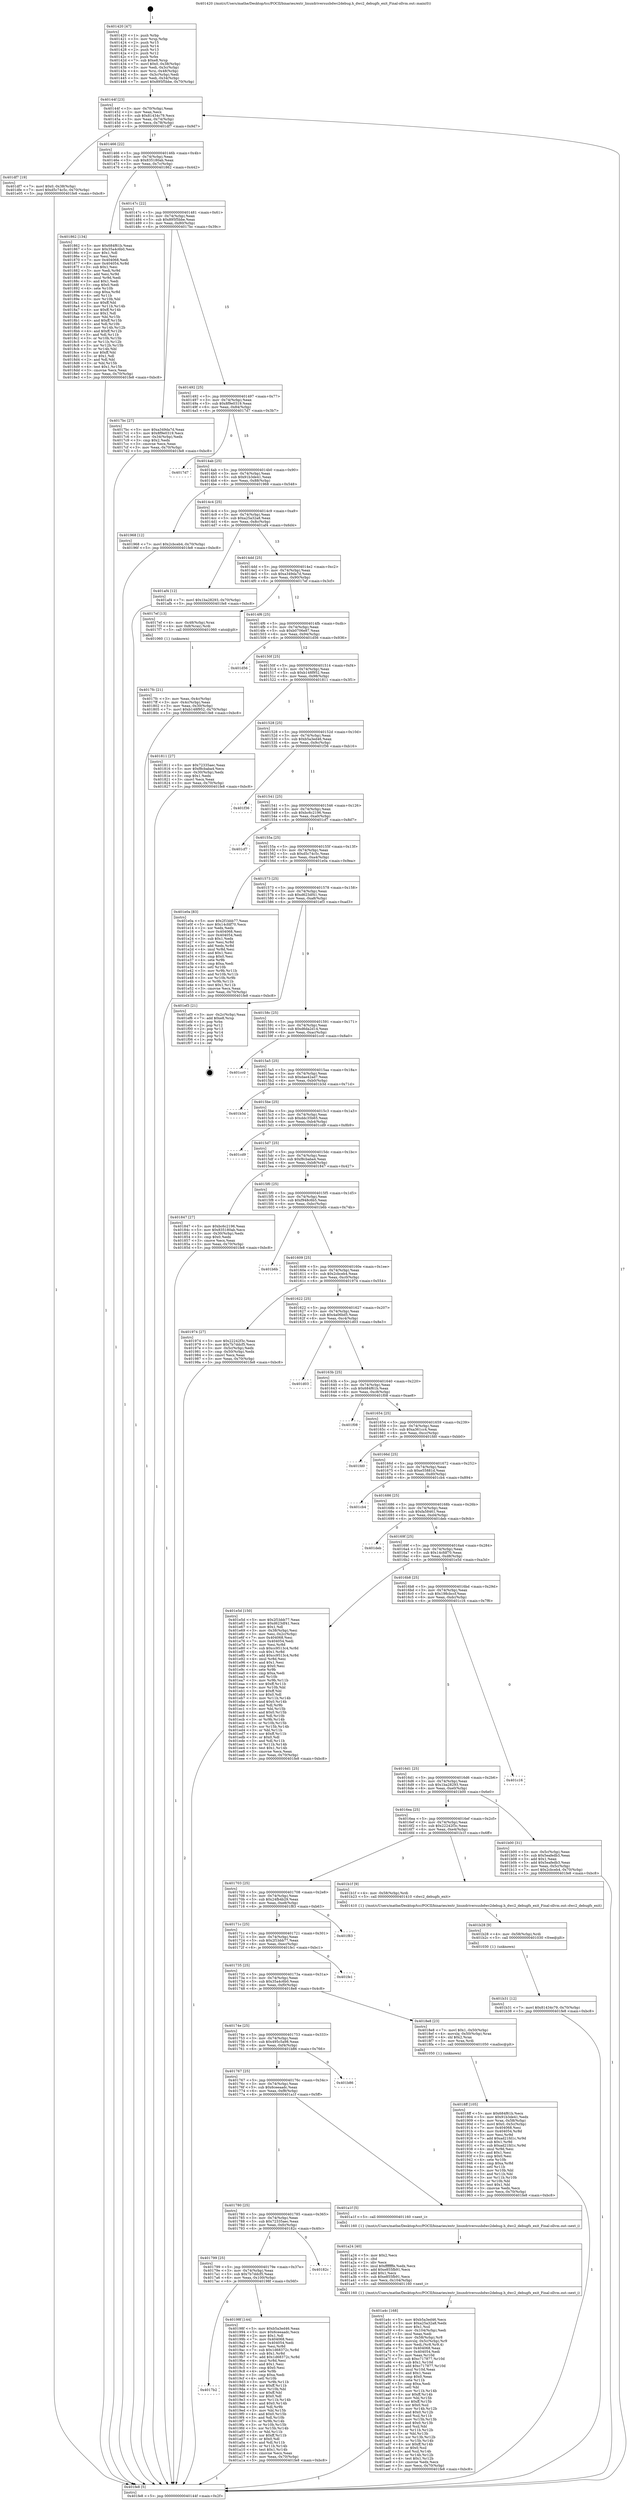 digraph "0x401420" {
  label = "0x401420 (/mnt/c/Users/mathe/Desktop/tcc/POCII/binaries/extr_linuxdriversusbdwc2debug.h_dwc2_debugfs_exit_Final-ollvm.out::main(0))"
  labelloc = "t"
  node[shape=record]

  Entry [label="",width=0.3,height=0.3,shape=circle,fillcolor=black,style=filled]
  "0x40144f" [label="{
     0x40144f [23]\l
     | [instrs]\l
     &nbsp;&nbsp;0x40144f \<+3\>: mov -0x70(%rbp),%eax\l
     &nbsp;&nbsp;0x401452 \<+2\>: mov %eax,%ecx\l
     &nbsp;&nbsp;0x401454 \<+6\>: sub $0x81434c79,%ecx\l
     &nbsp;&nbsp;0x40145a \<+3\>: mov %eax,-0x74(%rbp)\l
     &nbsp;&nbsp;0x40145d \<+3\>: mov %ecx,-0x78(%rbp)\l
     &nbsp;&nbsp;0x401460 \<+6\>: je 0000000000401df7 \<main+0x9d7\>\l
  }"]
  "0x401df7" [label="{
     0x401df7 [19]\l
     | [instrs]\l
     &nbsp;&nbsp;0x401df7 \<+7\>: movl $0x0,-0x38(%rbp)\l
     &nbsp;&nbsp;0x401dfe \<+7\>: movl $0xd5c74c5c,-0x70(%rbp)\l
     &nbsp;&nbsp;0x401e05 \<+5\>: jmp 0000000000401fe8 \<main+0xbc8\>\l
  }"]
  "0x401466" [label="{
     0x401466 [22]\l
     | [instrs]\l
     &nbsp;&nbsp;0x401466 \<+5\>: jmp 000000000040146b \<main+0x4b\>\l
     &nbsp;&nbsp;0x40146b \<+3\>: mov -0x74(%rbp),%eax\l
     &nbsp;&nbsp;0x40146e \<+5\>: sub $0x835180ab,%eax\l
     &nbsp;&nbsp;0x401473 \<+3\>: mov %eax,-0x7c(%rbp)\l
     &nbsp;&nbsp;0x401476 \<+6\>: je 0000000000401862 \<main+0x442\>\l
  }"]
  Exit [label="",width=0.3,height=0.3,shape=circle,fillcolor=black,style=filled,peripheries=2]
  "0x401862" [label="{
     0x401862 [134]\l
     | [instrs]\l
     &nbsp;&nbsp;0x401862 \<+5\>: mov $0x684f61b,%eax\l
     &nbsp;&nbsp;0x401867 \<+5\>: mov $0x35a4c6b0,%ecx\l
     &nbsp;&nbsp;0x40186c \<+2\>: mov $0x1,%dl\l
     &nbsp;&nbsp;0x40186e \<+2\>: xor %esi,%esi\l
     &nbsp;&nbsp;0x401870 \<+7\>: mov 0x404068,%edi\l
     &nbsp;&nbsp;0x401877 \<+8\>: mov 0x404054,%r8d\l
     &nbsp;&nbsp;0x40187f \<+3\>: sub $0x1,%esi\l
     &nbsp;&nbsp;0x401882 \<+3\>: mov %edi,%r9d\l
     &nbsp;&nbsp;0x401885 \<+3\>: add %esi,%r9d\l
     &nbsp;&nbsp;0x401888 \<+4\>: imul %r9d,%edi\l
     &nbsp;&nbsp;0x40188c \<+3\>: and $0x1,%edi\l
     &nbsp;&nbsp;0x40188f \<+3\>: cmp $0x0,%edi\l
     &nbsp;&nbsp;0x401892 \<+4\>: sete %r10b\l
     &nbsp;&nbsp;0x401896 \<+4\>: cmp $0xa,%r8d\l
     &nbsp;&nbsp;0x40189a \<+4\>: setl %r11b\l
     &nbsp;&nbsp;0x40189e \<+3\>: mov %r10b,%bl\l
     &nbsp;&nbsp;0x4018a1 \<+3\>: xor $0xff,%bl\l
     &nbsp;&nbsp;0x4018a4 \<+3\>: mov %r11b,%r14b\l
     &nbsp;&nbsp;0x4018a7 \<+4\>: xor $0xff,%r14b\l
     &nbsp;&nbsp;0x4018ab \<+3\>: xor $0x1,%dl\l
     &nbsp;&nbsp;0x4018ae \<+3\>: mov %bl,%r15b\l
     &nbsp;&nbsp;0x4018b1 \<+4\>: and $0xff,%r15b\l
     &nbsp;&nbsp;0x4018b5 \<+3\>: and %dl,%r10b\l
     &nbsp;&nbsp;0x4018b8 \<+3\>: mov %r14b,%r12b\l
     &nbsp;&nbsp;0x4018bb \<+4\>: and $0xff,%r12b\l
     &nbsp;&nbsp;0x4018bf \<+3\>: and %dl,%r11b\l
     &nbsp;&nbsp;0x4018c2 \<+3\>: or %r10b,%r15b\l
     &nbsp;&nbsp;0x4018c5 \<+3\>: or %r11b,%r12b\l
     &nbsp;&nbsp;0x4018c8 \<+3\>: xor %r12b,%r15b\l
     &nbsp;&nbsp;0x4018cb \<+3\>: or %r14b,%bl\l
     &nbsp;&nbsp;0x4018ce \<+3\>: xor $0xff,%bl\l
     &nbsp;&nbsp;0x4018d1 \<+3\>: or $0x1,%dl\l
     &nbsp;&nbsp;0x4018d4 \<+2\>: and %dl,%bl\l
     &nbsp;&nbsp;0x4018d6 \<+3\>: or %bl,%r15b\l
     &nbsp;&nbsp;0x4018d9 \<+4\>: test $0x1,%r15b\l
     &nbsp;&nbsp;0x4018dd \<+3\>: cmovne %ecx,%eax\l
     &nbsp;&nbsp;0x4018e0 \<+3\>: mov %eax,-0x70(%rbp)\l
     &nbsp;&nbsp;0x4018e3 \<+5\>: jmp 0000000000401fe8 \<main+0xbc8\>\l
  }"]
  "0x40147c" [label="{
     0x40147c [22]\l
     | [instrs]\l
     &nbsp;&nbsp;0x40147c \<+5\>: jmp 0000000000401481 \<main+0x61\>\l
     &nbsp;&nbsp;0x401481 \<+3\>: mov -0x74(%rbp),%eax\l
     &nbsp;&nbsp;0x401484 \<+5\>: sub $0x895f5bbe,%eax\l
     &nbsp;&nbsp;0x401489 \<+3\>: mov %eax,-0x80(%rbp)\l
     &nbsp;&nbsp;0x40148c \<+6\>: je 00000000004017bc \<main+0x39c\>\l
  }"]
  "0x401b31" [label="{
     0x401b31 [12]\l
     | [instrs]\l
     &nbsp;&nbsp;0x401b31 \<+7\>: movl $0x81434c79,-0x70(%rbp)\l
     &nbsp;&nbsp;0x401b38 \<+5\>: jmp 0000000000401fe8 \<main+0xbc8\>\l
  }"]
  "0x4017bc" [label="{
     0x4017bc [27]\l
     | [instrs]\l
     &nbsp;&nbsp;0x4017bc \<+5\>: mov $0xa349da7d,%eax\l
     &nbsp;&nbsp;0x4017c1 \<+5\>: mov $0x8f9e0319,%ecx\l
     &nbsp;&nbsp;0x4017c6 \<+3\>: mov -0x34(%rbp),%edx\l
     &nbsp;&nbsp;0x4017c9 \<+3\>: cmp $0x2,%edx\l
     &nbsp;&nbsp;0x4017cc \<+3\>: cmovne %ecx,%eax\l
     &nbsp;&nbsp;0x4017cf \<+3\>: mov %eax,-0x70(%rbp)\l
     &nbsp;&nbsp;0x4017d2 \<+5\>: jmp 0000000000401fe8 \<main+0xbc8\>\l
  }"]
  "0x401492" [label="{
     0x401492 [25]\l
     | [instrs]\l
     &nbsp;&nbsp;0x401492 \<+5\>: jmp 0000000000401497 \<main+0x77\>\l
     &nbsp;&nbsp;0x401497 \<+3\>: mov -0x74(%rbp),%eax\l
     &nbsp;&nbsp;0x40149a \<+5\>: sub $0x8f9e0319,%eax\l
     &nbsp;&nbsp;0x40149f \<+6\>: mov %eax,-0x84(%rbp)\l
     &nbsp;&nbsp;0x4014a5 \<+6\>: je 00000000004017d7 \<main+0x3b7\>\l
  }"]
  "0x401fe8" [label="{
     0x401fe8 [5]\l
     | [instrs]\l
     &nbsp;&nbsp;0x401fe8 \<+5\>: jmp 000000000040144f \<main+0x2f\>\l
  }"]
  "0x401420" [label="{
     0x401420 [47]\l
     | [instrs]\l
     &nbsp;&nbsp;0x401420 \<+1\>: push %rbp\l
     &nbsp;&nbsp;0x401421 \<+3\>: mov %rsp,%rbp\l
     &nbsp;&nbsp;0x401424 \<+2\>: push %r15\l
     &nbsp;&nbsp;0x401426 \<+2\>: push %r14\l
     &nbsp;&nbsp;0x401428 \<+2\>: push %r13\l
     &nbsp;&nbsp;0x40142a \<+2\>: push %r12\l
     &nbsp;&nbsp;0x40142c \<+1\>: push %rbx\l
     &nbsp;&nbsp;0x40142d \<+7\>: sub $0xe8,%rsp\l
     &nbsp;&nbsp;0x401434 \<+7\>: movl $0x0,-0x38(%rbp)\l
     &nbsp;&nbsp;0x40143b \<+3\>: mov %edi,-0x3c(%rbp)\l
     &nbsp;&nbsp;0x40143e \<+4\>: mov %rsi,-0x48(%rbp)\l
     &nbsp;&nbsp;0x401442 \<+3\>: mov -0x3c(%rbp),%edi\l
     &nbsp;&nbsp;0x401445 \<+3\>: mov %edi,-0x34(%rbp)\l
     &nbsp;&nbsp;0x401448 \<+7\>: movl $0x895f5bbe,-0x70(%rbp)\l
  }"]
  "0x401b28" [label="{
     0x401b28 [9]\l
     | [instrs]\l
     &nbsp;&nbsp;0x401b28 \<+4\>: mov -0x58(%rbp),%rdi\l
     &nbsp;&nbsp;0x401b2c \<+5\>: call 0000000000401030 \<free@plt\>\l
     | [calls]\l
     &nbsp;&nbsp;0x401030 \{1\} (unknown)\l
  }"]
  "0x4017d7" [label="{
     0x4017d7\l
  }", style=dashed]
  "0x4014ab" [label="{
     0x4014ab [25]\l
     | [instrs]\l
     &nbsp;&nbsp;0x4014ab \<+5\>: jmp 00000000004014b0 \<main+0x90\>\l
     &nbsp;&nbsp;0x4014b0 \<+3\>: mov -0x74(%rbp),%eax\l
     &nbsp;&nbsp;0x4014b3 \<+5\>: sub $0x91b3de41,%eax\l
     &nbsp;&nbsp;0x4014b8 \<+6\>: mov %eax,-0x88(%rbp)\l
     &nbsp;&nbsp;0x4014be \<+6\>: je 0000000000401968 \<main+0x548\>\l
  }"]
  "0x401a4c" [label="{
     0x401a4c [168]\l
     | [instrs]\l
     &nbsp;&nbsp;0x401a4c \<+5\>: mov $0xb5a3ed46,%ecx\l
     &nbsp;&nbsp;0x401a51 \<+5\>: mov $0xa25a32a8,%edx\l
     &nbsp;&nbsp;0x401a56 \<+3\>: mov $0x1,%sil\l
     &nbsp;&nbsp;0x401a59 \<+6\>: mov -0x104(%rbp),%edi\l
     &nbsp;&nbsp;0x401a5f \<+3\>: imul %eax,%edi\l
     &nbsp;&nbsp;0x401a62 \<+4\>: mov -0x58(%rbp),%r8\l
     &nbsp;&nbsp;0x401a66 \<+4\>: movslq -0x5c(%rbp),%r9\l
     &nbsp;&nbsp;0x401a6a \<+4\>: mov %edi,(%r8,%r9,4)\l
     &nbsp;&nbsp;0x401a6e \<+7\>: mov 0x404068,%eax\l
     &nbsp;&nbsp;0x401a75 \<+7\>: mov 0x404054,%edi\l
     &nbsp;&nbsp;0x401a7c \<+3\>: mov %eax,%r10d\l
     &nbsp;&nbsp;0x401a7f \<+7\>: sub $0xc717877,%r10d\l
     &nbsp;&nbsp;0x401a86 \<+4\>: sub $0x1,%r10d\l
     &nbsp;&nbsp;0x401a8a \<+7\>: add $0xc717877,%r10d\l
     &nbsp;&nbsp;0x401a91 \<+4\>: imul %r10d,%eax\l
     &nbsp;&nbsp;0x401a95 \<+3\>: and $0x1,%eax\l
     &nbsp;&nbsp;0x401a98 \<+3\>: cmp $0x0,%eax\l
     &nbsp;&nbsp;0x401a9b \<+4\>: sete %r11b\l
     &nbsp;&nbsp;0x401a9f \<+3\>: cmp $0xa,%edi\l
     &nbsp;&nbsp;0x401aa2 \<+3\>: setl %bl\l
     &nbsp;&nbsp;0x401aa5 \<+3\>: mov %r11b,%r14b\l
     &nbsp;&nbsp;0x401aa8 \<+4\>: xor $0xff,%r14b\l
     &nbsp;&nbsp;0x401aac \<+3\>: mov %bl,%r15b\l
     &nbsp;&nbsp;0x401aaf \<+4\>: xor $0xff,%r15b\l
     &nbsp;&nbsp;0x401ab3 \<+4\>: xor $0x0,%sil\l
     &nbsp;&nbsp;0x401ab7 \<+3\>: mov %r14b,%r12b\l
     &nbsp;&nbsp;0x401aba \<+4\>: and $0x0,%r12b\l
     &nbsp;&nbsp;0x401abe \<+3\>: and %sil,%r11b\l
     &nbsp;&nbsp;0x401ac1 \<+3\>: mov %r15b,%r13b\l
     &nbsp;&nbsp;0x401ac4 \<+4\>: and $0x0,%r13b\l
     &nbsp;&nbsp;0x401ac8 \<+3\>: and %sil,%bl\l
     &nbsp;&nbsp;0x401acb \<+3\>: or %r11b,%r12b\l
     &nbsp;&nbsp;0x401ace \<+3\>: or %bl,%r13b\l
     &nbsp;&nbsp;0x401ad1 \<+3\>: xor %r13b,%r12b\l
     &nbsp;&nbsp;0x401ad4 \<+3\>: or %r15b,%r14b\l
     &nbsp;&nbsp;0x401ad7 \<+4\>: xor $0xff,%r14b\l
     &nbsp;&nbsp;0x401adb \<+4\>: or $0x0,%sil\l
     &nbsp;&nbsp;0x401adf \<+3\>: and %sil,%r14b\l
     &nbsp;&nbsp;0x401ae2 \<+3\>: or %r14b,%r12b\l
     &nbsp;&nbsp;0x401ae5 \<+4\>: test $0x1,%r12b\l
     &nbsp;&nbsp;0x401ae9 \<+3\>: cmovne %edx,%ecx\l
     &nbsp;&nbsp;0x401aec \<+3\>: mov %ecx,-0x70(%rbp)\l
     &nbsp;&nbsp;0x401aef \<+5\>: jmp 0000000000401fe8 \<main+0xbc8\>\l
  }"]
  "0x401968" [label="{
     0x401968 [12]\l
     | [instrs]\l
     &nbsp;&nbsp;0x401968 \<+7\>: movl $0x2cbceb4,-0x70(%rbp)\l
     &nbsp;&nbsp;0x40196f \<+5\>: jmp 0000000000401fe8 \<main+0xbc8\>\l
  }"]
  "0x4014c4" [label="{
     0x4014c4 [25]\l
     | [instrs]\l
     &nbsp;&nbsp;0x4014c4 \<+5\>: jmp 00000000004014c9 \<main+0xa9\>\l
     &nbsp;&nbsp;0x4014c9 \<+3\>: mov -0x74(%rbp),%eax\l
     &nbsp;&nbsp;0x4014cc \<+5\>: sub $0xa25a32a8,%eax\l
     &nbsp;&nbsp;0x4014d1 \<+6\>: mov %eax,-0x8c(%rbp)\l
     &nbsp;&nbsp;0x4014d7 \<+6\>: je 0000000000401af4 \<main+0x6d4\>\l
  }"]
  "0x401a24" [label="{
     0x401a24 [40]\l
     | [instrs]\l
     &nbsp;&nbsp;0x401a24 \<+5\>: mov $0x2,%ecx\l
     &nbsp;&nbsp;0x401a29 \<+1\>: cltd\l
     &nbsp;&nbsp;0x401a2a \<+2\>: idiv %ecx\l
     &nbsp;&nbsp;0x401a2c \<+6\>: imul $0xfffffffe,%edx,%ecx\l
     &nbsp;&nbsp;0x401a32 \<+6\>: add $0xe855fb91,%ecx\l
     &nbsp;&nbsp;0x401a38 \<+3\>: add $0x1,%ecx\l
     &nbsp;&nbsp;0x401a3b \<+6\>: sub $0xe855fb91,%ecx\l
     &nbsp;&nbsp;0x401a41 \<+6\>: mov %ecx,-0x104(%rbp)\l
     &nbsp;&nbsp;0x401a47 \<+5\>: call 0000000000401160 \<next_i\>\l
     | [calls]\l
     &nbsp;&nbsp;0x401160 \{1\} (/mnt/c/Users/mathe/Desktop/tcc/POCII/binaries/extr_linuxdriversusbdwc2debug.h_dwc2_debugfs_exit_Final-ollvm.out::next_i)\l
  }"]
  "0x401af4" [label="{
     0x401af4 [12]\l
     | [instrs]\l
     &nbsp;&nbsp;0x401af4 \<+7\>: movl $0x1ba28293,-0x70(%rbp)\l
     &nbsp;&nbsp;0x401afb \<+5\>: jmp 0000000000401fe8 \<main+0xbc8\>\l
  }"]
  "0x4014dd" [label="{
     0x4014dd [25]\l
     | [instrs]\l
     &nbsp;&nbsp;0x4014dd \<+5\>: jmp 00000000004014e2 \<main+0xc2\>\l
     &nbsp;&nbsp;0x4014e2 \<+3\>: mov -0x74(%rbp),%eax\l
     &nbsp;&nbsp;0x4014e5 \<+5\>: sub $0xa349da7d,%eax\l
     &nbsp;&nbsp;0x4014ea \<+6\>: mov %eax,-0x90(%rbp)\l
     &nbsp;&nbsp;0x4014f0 \<+6\>: je 00000000004017ef \<main+0x3cf\>\l
  }"]
  "0x4017b2" [label="{
     0x4017b2\l
  }", style=dashed]
  "0x4017ef" [label="{
     0x4017ef [13]\l
     | [instrs]\l
     &nbsp;&nbsp;0x4017ef \<+4\>: mov -0x48(%rbp),%rax\l
     &nbsp;&nbsp;0x4017f3 \<+4\>: mov 0x8(%rax),%rdi\l
     &nbsp;&nbsp;0x4017f7 \<+5\>: call 0000000000401060 \<atoi@plt\>\l
     | [calls]\l
     &nbsp;&nbsp;0x401060 \{1\} (unknown)\l
  }"]
  "0x4014f6" [label="{
     0x4014f6 [25]\l
     | [instrs]\l
     &nbsp;&nbsp;0x4014f6 \<+5\>: jmp 00000000004014fb \<main+0xdb\>\l
     &nbsp;&nbsp;0x4014fb \<+3\>: mov -0x74(%rbp),%eax\l
     &nbsp;&nbsp;0x4014fe \<+5\>: sub $0xb0706e87,%eax\l
     &nbsp;&nbsp;0x401503 \<+6\>: mov %eax,-0x94(%rbp)\l
     &nbsp;&nbsp;0x401509 \<+6\>: je 0000000000401d56 \<main+0x936\>\l
  }"]
  "0x4017fc" [label="{
     0x4017fc [21]\l
     | [instrs]\l
     &nbsp;&nbsp;0x4017fc \<+3\>: mov %eax,-0x4c(%rbp)\l
     &nbsp;&nbsp;0x4017ff \<+3\>: mov -0x4c(%rbp),%eax\l
     &nbsp;&nbsp;0x401802 \<+3\>: mov %eax,-0x30(%rbp)\l
     &nbsp;&nbsp;0x401805 \<+7\>: movl $0xb148f952,-0x70(%rbp)\l
     &nbsp;&nbsp;0x40180c \<+5\>: jmp 0000000000401fe8 \<main+0xbc8\>\l
  }"]
  "0x40198f" [label="{
     0x40198f [144]\l
     | [instrs]\l
     &nbsp;&nbsp;0x40198f \<+5\>: mov $0xb5a3ed46,%eax\l
     &nbsp;&nbsp;0x401994 \<+5\>: mov $0x6ceeaadc,%ecx\l
     &nbsp;&nbsp;0x401999 \<+2\>: mov $0x1,%dl\l
     &nbsp;&nbsp;0x40199b \<+7\>: mov 0x404068,%esi\l
     &nbsp;&nbsp;0x4019a2 \<+7\>: mov 0x404054,%edi\l
     &nbsp;&nbsp;0x4019a9 \<+3\>: mov %esi,%r8d\l
     &nbsp;&nbsp;0x4019ac \<+7\>: sub $0x1d68372c,%r8d\l
     &nbsp;&nbsp;0x4019b3 \<+4\>: sub $0x1,%r8d\l
     &nbsp;&nbsp;0x4019b7 \<+7\>: add $0x1d68372c,%r8d\l
     &nbsp;&nbsp;0x4019be \<+4\>: imul %r8d,%esi\l
     &nbsp;&nbsp;0x4019c2 \<+3\>: and $0x1,%esi\l
     &nbsp;&nbsp;0x4019c5 \<+3\>: cmp $0x0,%esi\l
     &nbsp;&nbsp;0x4019c8 \<+4\>: sete %r9b\l
     &nbsp;&nbsp;0x4019cc \<+3\>: cmp $0xa,%edi\l
     &nbsp;&nbsp;0x4019cf \<+4\>: setl %r10b\l
     &nbsp;&nbsp;0x4019d3 \<+3\>: mov %r9b,%r11b\l
     &nbsp;&nbsp;0x4019d6 \<+4\>: xor $0xff,%r11b\l
     &nbsp;&nbsp;0x4019da \<+3\>: mov %r10b,%bl\l
     &nbsp;&nbsp;0x4019dd \<+3\>: xor $0xff,%bl\l
     &nbsp;&nbsp;0x4019e0 \<+3\>: xor $0x0,%dl\l
     &nbsp;&nbsp;0x4019e3 \<+3\>: mov %r11b,%r14b\l
     &nbsp;&nbsp;0x4019e6 \<+4\>: and $0x0,%r14b\l
     &nbsp;&nbsp;0x4019ea \<+3\>: and %dl,%r9b\l
     &nbsp;&nbsp;0x4019ed \<+3\>: mov %bl,%r15b\l
     &nbsp;&nbsp;0x4019f0 \<+4\>: and $0x0,%r15b\l
     &nbsp;&nbsp;0x4019f4 \<+3\>: and %dl,%r10b\l
     &nbsp;&nbsp;0x4019f7 \<+3\>: or %r9b,%r14b\l
     &nbsp;&nbsp;0x4019fa \<+3\>: or %r10b,%r15b\l
     &nbsp;&nbsp;0x4019fd \<+3\>: xor %r15b,%r14b\l
     &nbsp;&nbsp;0x401a00 \<+3\>: or %bl,%r11b\l
     &nbsp;&nbsp;0x401a03 \<+4\>: xor $0xff,%r11b\l
     &nbsp;&nbsp;0x401a07 \<+3\>: or $0x0,%dl\l
     &nbsp;&nbsp;0x401a0a \<+3\>: and %dl,%r11b\l
     &nbsp;&nbsp;0x401a0d \<+3\>: or %r11b,%r14b\l
     &nbsp;&nbsp;0x401a10 \<+4\>: test $0x1,%r14b\l
     &nbsp;&nbsp;0x401a14 \<+3\>: cmovne %ecx,%eax\l
     &nbsp;&nbsp;0x401a17 \<+3\>: mov %eax,-0x70(%rbp)\l
     &nbsp;&nbsp;0x401a1a \<+5\>: jmp 0000000000401fe8 \<main+0xbc8\>\l
  }"]
  "0x401d56" [label="{
     0x401d56\l
  }", style=dashed]
  "0x40150f" [label="{
     0x40150f [25]\l
     | [instrs]\l
     &nbsp;&nbsp;0x40150f \<+5\>: jmp 0000000000401514 \<main+0xf4\>\l
     &nbsp;&nbsp;0x401514 \<+3\>: mov -0x74(%rbp),%eax\l
     &nbsp;&nbsp;0x401517 \<+5\>: sub $0xb148f952,%eax\l
     &nbsp;&nbsp;0x40151c \<+6\>: mov %eax,-0x98(%rbp)\l
     &nbsp;&nbsp;0x401522 \<+6\>: je 0000000000401811 \<main+0x3f1\>\l
  }"]
  "0x401799" [label="{
     0x401799 [25]\l
     | [instrs]\l
     &nbsp;&nbsp;0x401799 \<+5\>: jmp 000000000040179e \<main+0x37e\>\l
     &nbsp;&nbsp;0x40179e \<+3\>: mov -0x74(%rbp),%eax\l
     &nbsp;&nbsp;0x4017a1 \<+5\>: sub $0x7b7ddcf5,%eax\l
     &nbsp;&nbsp;0x4017a6 \<+6\>: mov %eax,-0x100(%rbp)\l
     &nbsp;&nbsp;0x4017ac \<+6\>: je 000000000040198f \<main+0x56f\>\l
  }"]
  "0x401811" [label="{
     0x401811 [27]\l
     | [instrs]\l
     &nbsp;&nbsp;0x401811 \<+5\>: mov $0x72335aec,%eax\l
     &nbsp;&nbsp;0x401816 \<+5\>: mov $0xf8cbaba4,%ecx\l
     &nbsp;&nbsp;0x40181b \<+3\>: mov -0x30(%rbp),%edx\l
     &nbsp;&nbsp;0x40181e \<+3\>: cmp $0x1,%edx\l
     &nbsp;&nbsp;0x401821 \<+3\>: cmovl %ecx,%eax\l
     &nbsp;&nbsp;0x401824 \<+3\>: mov %eax,-0x70(%rbp)\l
     &nbsp;&nbsp;0x401827 \<+5\>: jmp 0000000000401fe8 \<main+0xbc8\>\l
  }"]
  "0x401528" [label="{
     0x401528 [25]\l
     | [instrs]\l
     &nbsp;&nbsp;0x401528 \<+5\>: jmp 000000000040152d \<main+0x10d\>\l
     &nbsp;&nbsp;0x40152d \<+3\>: mov -0x74(%rbp),%eax\l
     &nbsp;&nbsp;0x401530 \<+5\>: sub $0xb5a3ed46,%eax\l
     &nbsp;&nbsp;0x401535 \<+6\>: mov %eax,-0x9c(%rbp)\l
     &nbsp;&nbsp;0x40153b \<+6\>: je 0000000000401f36 \<main+0xb16\>\l
  }"]
  "0x40182c" [label="{
     0x40182c\l
  }", style=dashed]
  "0x401f36" [label="{
     0x401f36\l
  }", style=dashed]
  "0x401541" [label="{
     0x401541 [25]\l
     | [instrs]\l
     &nbsp;&nbsp;0x401541 \<+5\>: jmp 0000000000401546 \<main+0x126\>\l
     &nbsp;&nbsp;0x401546 \<+3\>: mov -0x74(%rbp),%eax\l
     &nbsp;&nbsp;0x401549 \<+5\>: sub $0xbc6c2196,%eax\l
     &nbsp;&nbsp;0x40154e \<+6\>: mov %eax,-0xa0(%rbp)\l
     &nbsp;&nbsp;0x401554 \<+6\>: je 0000000000401cf7 \<main+0x8d7\>\l
  }"]
  "0x401780" [label="{
     0x401780 [25]\l
     | [instrs]\l
     &nbsp;&nbsp;0x401780 \<+5\>: jmp 0000000000401785 \<main+0x365\>\l
     &nbsp;&nbsp;0x401785 \<+3\>: mov -0x74(%rbp),%eax\l
     &nbsp;&nbsp;0x401788 \<+5\>: sub $0x72335aec,%eax\l
     &nbsp;&nbsp;0x40178d \<+6\>: mov %eax,-0xfc(%rbp)\l
     &nbsp;&nbsp;0x401793 \<+6\>: je 000000000040182c \<main+0x40c\>\l
  }"]
  "0x401cf7" [label="{
     0x401cf7\l
  }", style=dashed]
  "0x40155a" [label="{
     0x40155a [25]\l
     | [instrs]\l
     &nbsp;&nbsp;0x40155a \<+5\>: jmp 000000000040155f \<main+0x13f\>\l
     &nbsp;&nbsp;0x40155f \<+3\>: mov -0x74(%rbp),%eax\l
     &nbsp;&nbsp;0x401562 \<+5\>: sub $0xd5c74c5c,%eax\l
     &nbsp;&nbsp;0x401567 \<+6\>: mov %eax,-0xa4(%rbp)\l
     &nbsp;&nbsp;0x40156d \<+6\>: je 0000000000401e0a \<main+0x9ea\>\l
  }"]
  "0x401a1f" [label="{
     0x401a1f [5]\l
     | [instrs]\l
     &nbsp;&nbsp;0x401a1f \<+5\>: call 0000000000401160 \<next_i\>\l
     | [calls]\l
     &nbsp;&nbsp;0x401160 \{1\} (/mnt/c/Users/mathe/Desktop/tcc/POCII/binaries/extr_linuxdriversusbdwc2debug.h_dwc2_debugfs_exit_Final-ollvm.out::next_i)\l
  }"]
  "0x401e0a" [label="{
     0x401e0a [83]\l
     | [instrs]\l
     &nbsp;&nbsp;0x401e0a \<+5\>: mov $0x2f1bbb77,%eax\l
     &nbsp;&nbsp;0x401e0f \<+5\>: mov $0x14cfdf70,%ecx\l
     &nbsp;&nbsp;0x401e14 \<+2\>: xor %edx,%edx\l
     &nbsp;&nbsp;0x401e16 \<+7\>: mov 0x404068,%esi\l
     &nbsp;&nbsp;0x401e1d \<+7\>: mov 0x404054,%edi\l
     &nbsp;&nbsp;0x401e24 \<+3\>: sub $0x1,%edx\l
     &nbsp;&nbsp;0x401e27 \<+3\>: mov %esi,%r8d\l
     &nbsp;&nbsp;0x401e2a \<+3\>: add %edx,%r8d\l
     &nbsp;&nbsp;0x401e2d \<+4\>: imul %r8d,%esi\l
     &nbsp;&nbsp;0x401e31 \<+3\>: and $0x1,%esi\l
     &nbsp;&nbsp;0x401e34 \<+3\>: cmp $0x0,%esi\l
     &nbsp;&nbsp;0x401e37 \<+4\>: sete %r9b\l
     &nbsp;&nbsp;0x401e3b \<+3\>: cmp $0xa,%edi\l
     &nbsp;&nbsp;0x401e3e \<+4\>: setl %r10b\l
     &nbsp;&nbsp;0x401e42 \<+3\>: mov %r9b,%r11b\l
     &nbsp;&nbsp;0x401e45 \<+3\>: and %r10b,%r11b\l
     &nbsp;&nbsp;0x401e48 \<+3\>: xor %r10b,%r9b\l
     &nbsp;&nbsp;0x401e4b \<+3\>: or %r9b,%r11b\l
     &nbsp;&nbsp;0x401e4e \<+4\>: test $0x1,%r11b\l
     &nbsp;&nbsp;0x401e52 \<+3\>: cmovne %ecx,%eax\l
     &nbsp;&nbsp;0x401e55 \<+3\>: mov %eax,-0x70(%rbp)\l
     &nbsp;&nbsp;0x401e58 \<+5\>: jmp 0000000000401fe8 \<main+0xbc8\>\l
  }"]
  "0x401573" [label="{
     0x401573 [25]\l
     | [instrs]\l
     &nbsp;&nbsp;0x401573 \<+5\>: jmp 0000000000401578 \<main+0x158\>\l
     &nbsp;&nbsp;0x401578 \<+3\>: mov -0x74(%rbp),%eax\l
     &nbsp;&nbsp;0x40157b \<+5\>: sub $0xd623df41,%eax\l
     &nbsp;&nbsp;0x401580 \<+6\>: mov %eax,-0xa8(%rbp)\l
     &nbsp;&nbsp;0x401586 \<+6\>: je 0000000000401ef3 \<main+0xad3\>\l
  }"]
  "0x401767" [label="{
     0x401767 [25]\l
     | [instrs]\l
     &nbsp;&nbsp;0x401767 \<+5\>: jmp 000000000040176c \<main+0x34c\>\l
     &nbsp;&nbsp;0x40176c \<+3\>: mov -0x74(%rbp),%eax\l
     &nbsp;&nbsp;0x40176f \<+5\>: sub $0x6ceeaadc,%eax\l
     &nbsp;&nbsp;0x401774 \<+6\>: mov %eax,-0xf8(%rbp)\l
     &nbsp;&nbsp;0x40177a \<+6\>: je 0000000000401a1f \<main+0x5ff\>\l
  }"]
  "0x401ef3" [label="{
     0x401ef3 [21]\l
     | [instrs]\l
     &nbsp;&nbsp;0x401ef3 \<+3\>: mov -0x2c(%rbp),%eax\l
     &nbsp;&nbsp;0x401ef6 \<+7\>: add $0xe8,%rsp\l
     &nbsp;&nbsp;0x401efd \<+1\>: pop %rbx\l
     &nbsp;&nbsp;0x401efe \<+2\>: pop %r12\l
     &nbsp;&nbsp;0x401f00 \<+2\>: pop %r13\l
     &nbsp;&nbsp;0x401f02 \<+2\>: pop %r14\l
     &nbsp;&nbsp;0x401f04 \<+2\>: pop %r15\l
     &nbsp;&nbsp;0x401f06 \<+1\>: pop %rbp\l
     &nbsp;&nbsp;0x401f07 \<+1\>: ret\l
  }"]
  "0x40158c" [label="{
     0x40158c [25]\l
     | [instrs]\l
     &nbsp;&nbsp;0x40158c \<+5\>: jmp 0000000000401591 \<main+0x171\>\l
     &nbsp;&nbsp;0x401591 \<+3\>: mov -0x74(%rbp),%eax\l
     &nbsp;&nbsp;0x401594 \<+5\>: sub $0xd6da2d14,%eax\l
     &nbsp;&nbsp;0x401599 \<+6\>: mov %eax,-0xac(%rbp)\l
     &nbsp;&nbsp;0x40159f \<+6\>: je 0000000000401cc0 \<main+0x8a0\>\l
  }"]
  "0x401b86" [label="{
     0x401b86\l
  }", style=dashed]
  "0x401cc0" [label="{
     0x401cc0\l
  }", style=dashed]
  "0x4015a5" [label="{
     0x4015a5 [25]\l
     | [instrs]\l
     &nbsp;&nbsp;0x4015a5 \<+5\>: jmp 00000000004015aa \<main+0x18a\>\l
     &nbsp;&nbsp;0x4015aa \<+3\>: mov -0x74(%rbp),%eax\l
     &nbsp;&nbsp;0x4015ad \<+5\>: sub $0xdae42ad7,%eax\l
     &nbsp;&nbsp;0x4015b2 \<+6\>: mov %eax,-0xb0(%rbp)\l
     &nbsp;&nbsp;0x4015b8 \<+6\>: je 0000000000401b3d \<main+0x71d\>\l
  }"]
  "0x4018ff" [label="{
     0x4018ff [105]\l
     | [instrs]\l
     &nbsp;&nbsp;0x4018ff \<+5\>: mov $0x684f61b,%ecx\l
     &nbsp;&nbsp;0x401904 \<+5\>: mov $0x91b3de41,%edx\l
     &nbsp;&nbsp;0x401909 \<+4\>: mov %rax,-0x58(%rbp)\l
     &nbsp;&nbsp;0x40190d \<+7\>: movl $0x0,-0x5c(%rbp)\l
     &nbsp;&nbsp;0x401914 \<+7\>: mov 0x404068,%esi\l
     &nbsp;&nbsp;0x40191b \<+8\>: mov 0x404054,%r8d\l
     &nbsp;&nbsp;0x401923 \<+3\>: mov %esi,%r9d\l
     &nbsp;&nbsp;0x401926 \<+7\>: add $0xad21fd1c,%r9d\l
     &nbsp;&nbsp;0x40192d \<+4\>: sub $0x1,%r9d\l
     &nbsp;&nbsp;0x401931 \<+7\>: sub $0xad21fd1c,%r9d\l
     &nbsp;&nbsp;0x401938 \<+4\>: imul %r9d,%esi\l
     &nbsp;&nbsp;0x40193c \<+3\>: and $0x1,%esi\l
     &nbsp;&nbsp;0x40193f \<+3\>: cmp $0x0,%esi\l
     &nbsp;&nbsp;0x401942 \<+4\>: sete %r10b\l
     &nbsp;&nbsp;0x401946 \<+4\>: cmp $0xa,%r8d\l
     &nbsp;&nbsp;0x40194a \<+4\>: setl %r11b\l
     &nbsp;&nbsp;0x40194e \<+3\>: mov %r10b,%bl\l
     &nbsp;&nbsp;0x401951 \<+3\>: and %r11b,%bl\l
     &nbsp;&nbsp;0x401954 \<+3\>: xor %r11b,%r10b\l
     &nbsp;&nbsp;0x401957 \<+3\>: or %r10b,%bl\l
     &nbsp;&nbsp;0x40195a \<+3\>: test $0x1,%bl\l
     &nbsp;&nbsp;0x40195d \<+3\>: cmovne %edx,%ecx\l
     &nbsp;&nbsp;0x401960 \<+3\>: mov %ecx,-0x70(%rbp)\l
     &nbsp;&nbsp;0x401963 \<+5\>: jmp 0000000000401fe8 \<main+0xbc8\>\l
  }"]
  "0x401b3d" [label="{
     0x401b3d\l
  }", style=dashed]
  "0x4015be" [label="{
     0x4015be [25]\l
     | [instrs]\l
     &nbsp;&nbsp;0x4015be \<+5\>: jmp 00000000004015c3 \<main+0x1a3\>\l
     &nbsp;&nbsp;0x4015c3 \<+3\>: mov -0x74(%rbp),%eax\l
     &nbsp;&nbsp;0x4015c6 \<+5\>: sub $0xddc35b65,%eax\l
     &nbsp;&nbsp;0x4015cb \<+6\>: mov %eax,-0xb4(%rbp)\l
     &nbsp;&nbsp;0x4015d1 \<+6\>: je 0000000000401cd9 \<main+0x8b9\>\l
  }"]
  "0x40174e" [label="{
     0x40174e [25]\l
     | [instrs]\l
     &nbsp;&nbsp;0x40174e \<+5\>: jmp 0000000000401753 \<main+0x333\>\l
     &nbsp;&nbsp;0x401753 \<+3\>: mov -0x74(%rbp),%eax\l
     &nbsp;&nbsp;0x401756 \<+5\>: sub $0x495c5a98,%eax\l
     &nbsp;&nbsp;0x40175b \<+6\>: mov %eax,-0xf4(%rbp)\l
     &nbsp;&nbsp;0x401761 \<+6\>: je 0000000000401b86 \<main+0x766\>\l
  }"]
  "0x401cd9" [label="{
     0x401cd9\l
  }", style=dashed]
  "0x4015d7" [label="{
     0x4015d7 [25]\l
     | [instrs]\l
     &nbsp;&nbsp;0x4015d7 \<+5\>: jmp 00000000004015dc \<main+0x1bc\>\l
     &nbsp;&nbsp;0x4015dc \<+3\>: mov -0x74(%rbp),%eax\l
     &nbsp;&nbsp;0x4015df \<+5\>: sub $0xf8cbaba4,%eax\l
     &nbsp;&nbsp;0x4015e4 \<+6\>: mov %eax,-0xb8(%rbp)\l
     &nbsp;&nbsp;0x4015ea \<+6\>: je 0000000000401847 \<main+0x427\>\l
  }"]
  "0x4018e8" [label="{
     0x4018e8 [23]\l
     | [instrs]\l
     &nbsp;&nbsp;0x4018e8 \<+7\>: movl $0x1,-0x50(%rbp)\l
     &nbsp;&nbsp;0x4018ef \<+4\>: movslq -0x50(%rbp),%rax\l
     &nbsp;&nbsp;0x4018f3 \<+4\>: shl $0x2,%rax\l
     &nbsp;&nbsp;0x4018f7 \<+3\>: mov %rax,%rdi\l
     &nbsp;&nbsp;0x4018fa \<+5\>: call 0000000000401050 \<malloc@plt\>\l
     | [calls]\l
     &nbsp;&nbsp;0x401050 \{1\} (unknown)\l
  }"]
  "0x401847" [label="{
     0x401847 [27]\l
     | [instrs]\l
     &nbsp;&nbsp;0x401847 \<+5\>: mov $0xbc6c2196,%eax\l
     &nbsp;&nbsp;0x40184c \<+5\>: mov $0x835180ab,%ecx\l
     &nbsp;&nbsp;0x401851 \<+3\>: mov -0x30(%rbp),%edx\l
     &nbsp;&nbsp;0x401854 \<+3\>: cmp $0x0,%edx\l
     &nbsp;&nbsp;0x401857 \<+3\>: cmove %ecx,%eax\l
     &nbsp;&nbsp;0x40185a \<+3\>: mov %eax,-0x70(%rbp)\l
     &nbsp;&nbsp;0x40185d \<+5\>: jmp 0000000000401fe8 \<main+0xbc8\>\l
  }"]
  "0x4015f0" [label="{
     0x4015f0 [25]\l
     | [instrs]\l
     &nbsp;&nbsp;0x4015f0 \<+5\>: jmp 00000000004015f5 \<main+0x1d5\>\l
     &nbsp;&nbsp;0x4015f5 \<+3\>: mov -0x74(%rbp),%eax\l
     &nbsp;&nbsp;0x4015f8 \<+5\>: sub $0xf948c6b5,%eax\l
     &nbsp;&nbsp;0x4015fd \<+6\>: mov %eax,-0xbc(%rbp)\l
     &nbsp;&nbsp;0x401603 \<+6\>: je 0000000000401b6b \<main+0x74b\>\l
  }"]
  "0x401735" [label="{
     0x401735 [25]\l
     | [instrs]\l
     &nbsp;&nbsp;0x401735 \<+5\>: jmp 000000000040173a \<main+0x31a\>\l
     &nbsp;&nbsp;0x40173a \<+3\>: mov -0x74(%rbp),%eax\l
     &nbsp;&nbsp;0x40173d \<+5\>: sub $0x35a4c6b0,%eax\l
     &nbsp;&nbsp;0x401742 \<+6\>: mov %eax,-0xf0(%rbp)\l
     &nbsp;&nbsp;0x401748 \<+6\>: je 00000000004018e8 \<main+0x4c8\>\l
  }"]
  "0x401b6b" [label="{
     0x401b6b\l
  }", style=dashed]
  "0x401609" [label="{
     0x401609 [25]\l
     | [instrs]\l
     &nbsp;&nbsp;0x401609 \<+5\>: jmp 000000000040160e \<main+0x1ee\>\l
     &nbsp;&nbsp;0x40160e \<+3\>: mov -0x74(%rbp),%eax\l
     &nbsp;&nbsp;0x401611 \<+5\>: sub $0x2cbceb4,%eax\l
     &nbsp;&nbsp;0x401616 \<+6\>: mov %eax,-0xc0(%rbp)\l
     &nbsp;&nbsp;0x40161c \<+6\>: je 0000000000401974 \<main+0x554\>\l
  }"]
  "0x401fe1" [label="{
     0x401fe1\l
  }", style=dashed]
  "0x401974" [label="{
     0x401974 [27]\l
     | [instrs]\l
     &nbsp;&nbsp;0x401974 \<+5\>: mov $0x22242f3c,%eax\l
     &nbsp;&nbsp;0x401979 \<+5\>: mov $0x7b7ddcf5,%ecx\l
     &nbsp;&nbsp;0x40197e \<+3\>: mov -0x5c(%rbp),%edx\l
     &nbsp;&nbsp;0x401981 \<+3\>: cmp -0x50(%rbp),%edx\l
     &nbsp;&nbsp;0x401984 \<+3\>: cmovl %ecx,%eax\l
     &nbsp;&nbsp;0x401987 \<+3\>: mov %eax,-0x70(%rbp)\l
     &nbsp;&nbsp;0x40198a \<+5\>: jmp 0000000000401fe8 \<main+0xbc8\>\l
  }"]
  "0x401622" [label="{
     0x401622 [25]\l
     | [instrs]\l
     &nbsp;&nbsp;0x401622 \<+5\>: jmp 0000000000401627 \<main+0x207\>\l
     &nbsp;&nbsp;0x401627 \<+3\>: mov -0x74(%rbp),%eax\l
     &nbsp;&nbsp;0x40162a \<+5\>: sub $0x4a06bd5,%eax\l
     &nbsp;&nbsp;0x40162f \<+6\>: mov %eax,-0xc4(%rbp)\l
     &nbsp;&nbsp;0x401635 \<+6\>: je 0000000000401d03 \<main+0x8e3\>\l
  }"]
  "0x40171c" [label="{
     0x40171c [25]\l
     | [instrs]\l
     &nbsp;&nbsp;0x40171c \<+5\>: jmp 0000000000401721 \<main+0x301\>\l
     &nbsp;&nbsp;0x401721 \<+3\>: mov -0x74(%rbp),%eax\l
     &nbsp;&nbsp;0x401724 \<+5\>: sub $0x2f1bbb77,%eax\l
     &nbsp;&nbsp;0x401729 \<+6\>: mov %eax,-0xec(%rbp)\l
     &nbsp;&nbsp;0x40172f \<+6\>: je 0000000000401fe1 \<main+0xbc1\>\l
  }"]
  "0x401d03" [label="{
     0x401d03\l
  }", style=dashed]
  "0x40163b" [label="{
     0x40163b [25]\l
     | [instrs]\l
     &nbsp;&nbsp;0x40163b \<+5\>: jmp 0000000000401640 \<main+0x220\>\l
     &nbsp;&nbsp;0x401640 \<+3\>: mov -0x74(%rbp),%eax\l
     &nbsp;&nbsp;0x401643 \<+5\>: sub $0x684f61b,%eax\l
     &nbsp;&nbsp;0x401648 \<+6\>: mov %eax,-0xc8(%rbp)\l
     &nbsp;&nbsp;0x40164e \<+6\>: je 0000000000401f08 \<main+0xae8\>\l
  }"]
  "0x401f83" [label="{
     0x401f83\l
  }", style=dashed]
  "0x401f08" [label="{
     0x401f08\l
  }", style=dashed]
  "0x401654" [label="{
     0x401654 [25]\l
     | [instrs]\l
     &nbsp;&nbsp;0x401654 \<+5\>: jmp 0000000000401659 \<main+0x239\>\l
     &nbsp;&nbsp;0x401659 \<+3\>: mov -0x74(%rbp),%eax\l
     &nbsp;&nbsp;0x40165c \<+5\>: sub $0xa361cc4,%eax\l
     &nbsp;&nbsp;0x401661 \<+6\>: mov %eax,-0xcc(%rbp)\l
     &nbsp;&nbsp;0x401667 \<+6\>: je 0000000000401fd0 \<main+0xbb0\>\l
  }"]
  "0x401703" [label="{
     0x401703 [25]\l
     | [instrs]\l
     &nbsp;&nbsp;0x401703 \<+5\>: jmp 0000000000401708 \<main+0x2e8\>\l
     &nbsp;&nbsp;0x401708 \<+3\>: mov -0x74(%rbp),%eax\l
     &nbsp;&nbsp;0x40170b \<+5\>: sub $0x24fb4b29,%eax\l
     &nbsp;&nbsp;0x401710 \<+6\>: mov %eax,-0xe8(%rbp)\l
     &nbsp;&nbsp;0x401716 \<+6\>: je 0000000000401f83 \<main+0xb63\>\l
  }"]
  "0x401fd0" [label="{
     0x401fd0\l
  }", style=dashed]
  "0x40166d" [label="{
     0x40166d [25]\l
     | [instrs]\l
     &nbsp;&nbsp;0x40166d \<+5\>: jmp 0000000000401672 \<main+0x252\>\l
     &nbsp;&nbsp;0x401672 \<+3\>: mov -0x74(%rbp),%eax\l
     &nbsp;&nbsp;0x401675 \<+5\>: sub $0xe55881d,%eax\l
     &nbsp;&nbsp;0x40167a \<+6\>: mov %eax,-0xd0(%rbp)\l
     &nbsp;&nbsp;0x401680 \<+6\>: je 0000000000401cb4 \<main+0x894\>\l
  }"]
  "0x401b1f" [label="{
     0x401b1f [9]\l
     | [instrs]\l
     &nbsp;&nbsp;0x401b1f \<+4\>: mov -0x58(%rbp),%rdi\l
     &nbsp;&nbsp;0x401b23 \<+5\>: call 0000000000401410 \<dwc2_debugfs_exit\>\l
     | [calls]\l
     &nbsp;&nbsp;0x401410 \{1\} (/mnt/c/Users/mathe/Desktop/tcc/POCII/binaries/extr_linuxdriversusbdwc2debug.h_dwc2_debugfs_exit_Final-ollvm.out::dwc2_debugfs_exit)\l
  }"]
  "0x401cb4" [label="{
     0x401cb4\l
  }", style=dashed]
  "0x401686" [label="{
     0x401686 [25]\l
     | [instrs]\l
     &nbsp;&nbsp;0x401686 \<+5\>: jmp 000000000040168b \<main+0x26b\>\l
     &nbsp;&nbsp;0x40168b \<+3\>: mov -0x74(%rbp),%eax\l
     &nbsp;&nbsp;0x40168e \<+5\>: sub $0xfa58461,%eax\l
     &nbsp;&nbsp;0x401693 \<+6\>: mov %eax,-0xd4(%rbp)\l
     &nbsp;&nbsp;0x401699 \<+6\>: je 0000000000401deb \<main+0x9cb\>\l
  }"]
  "0x4016ea" [label="{
     0x4016ea [25]\l
     | [instrs]\l
     &nbsp;&nbsp;0x4016ea \<+5\>: jmp 00000000004016ef \<main+0x2cf\>\l
     &nbsp;&nbsp;0x4016ef \<+3\>: mov -0x74(%rbp),%eax\l
     &nbsp;&nbsp;0x4016f2 \<+5\>: sub $0x22242f3c,%eax\l
     &nbsp;&nbsp;0x4016f7 \<+6\>: mov %eax,-0xe4(%rbp)\l
     &nbsp;&nbsp;0x4016fd \<+6\>: je 0000000000401b1f \<main+0x6ff\>\l
  }"]
  "0x401deb" [label="{
     0x401deb\l
  }", style=dashed]
  "0x40169f" [label="{
     0x40169f [25]\l
     | [instrs]\l
     &nbsp;&nbsp;0x40169f \<+5\>: jmp 00000000004016a4 \<main+0x284\>\l
     &nbsp;&nbsp;0x4016a4 \<+3\>: mov -0x74(%rbp),%eax\l
     &nbsp;&nbsp;0x4016a7 \<+5\>: sub $0x14cfdf70,%eax\l
     &nbsp;&nbsp;0x4016ac \<+6\>: mov %eax,-0xd8(%rbp)\l
     &nbsp;&nbsp;0x4016b2 \<+6\>: je 0000000000401e5d \<main+0xa3d\>\l
  }"]
  "0x401b00" [label="{
     0x401b00 [31]\l
     | [instrs]\l
     &nbsp;&nbsp;0x401b00 \<+3\>: mov -0x5c(%rbp),%eax\l
     &nbsp;&nbsp;0x401b03 \<+5\>: sub $0x5eafedb3,%eax\l
     &nbsp;&nbsp;0x401b08 \<+3\>: add $0x1,%eax\l
     &nbsp;&nbsp;0x401b0b \<+5\>: add $0x5eafedb3,%eax\l
     &nbsp;&nbsp;0x401b10 \<+3\>: mov %eax,-0x5c(%rbp)\l
     &nbsp;&nbsp;0x401b13 \<+7\>: movl $0x2cbceb4,-0x70(%rbp)\l
     &nbsp;&nbsp;0x401b1a \<+5\>: jmp 0000000000401fe8 \<main+0xbc8\>\l
  }"]
  "0x401e5d" [label="{
     0x401e5d [150]\l
     | [instrs]\l
     &nbsp;&nbsp;0x401e5d \<+5\>: mov $0x2f1bbb77,%eax\l
     &nbsp;&nbsp;0x401e62 \<+5\>: mov $0xd623df41,%ecx\l
     &nbsp;&nbsp;0x401e67 \<+2\>: mov $0x1,%dl\l
     &nbsp;&nbsp;0x401e69 \<+3\>: mov -0x38(%rbp),%esi\l
     &nbsp;&nbsp;0x401e6c \<+3\>: mov %esi,-0x2c(%rbp)\l
     &nbsp;&nbsp;0x401e6f \<+7\>: mov 0x404068,%esi\l
     &nbsp;&nbsp;0x401e76 \<+7\>: mov 0x404054,%edi\l
     &nbsp;&nbsp;0x401e7d \<+3\>: mov %esi,%r8d\l
     &nbsp;&nbsp;0x401e80 \<+7\>: sub $0xcc9513c4,%r8d\l
     &nbsp;&nbsp;0x401e87 \<+4\>: sub $0x1,%r8d\l
     &nbsp;&nbsp;0x401e8b \<+7\>: add $0xcc9513c4,%r8d\l
     &nbsp;&nbsp;0x401e92 \<+4\>: imul %r8d,%esi\l
     &nbsp;&nbsp;0x401e96 \<+3\>: and $0x1,%esi\l
     &nbsp;&nbsp;0x401e99 \<+3\>: cmp $0x0,%esi\l
     &nbsp;&nbsp;0x401e9c \<+4\>: sete %r9b\l
     &nbsp;&nbsp;0x401ea0 \<+3\>: cmp $0xa,%edi\l
     &nbsp;&nbsp;0x401ea3 \<+4\>: setl %r10b\l
     &nbsp;&nbsp;0x401ea7 \<+3\>: mov %r9b,%r11b\l
     &nbsp;&nbsp;0x401eaa \<+4\>: xor $0xff,%r11b\l
     &nbsp;&nbsp;0x401eae \<+3\>: mov %r10b,%bl\l
     &nbsp;&nbsp;0x401eb1 \<+3\>: xor $0xff,%bl\l
     &nbsp;&nbsp;0x401eb4 \<+3\>: xor $0x0,%dl\l
     &nbsp;&nbsp;0x401eb7 \<+3\>: mov %r11b,%r14b\l
     &nbsp;&nbsp;0x401eba \<+4\>: and $0x0,%r14b\l
     &nbsp;&nbsp;0x401ebe \<+3\>: and %dl,%r9b\l
     &nbsp;&nbsp;0x401ec1 \<+3\>: mov %bl,%r15b\l
     &nbsp;&nbsp;0x401ec4 \<+4\>: and $0x0,%r15b\l
     &nbsp;&nbsp;0x401ec8 \<+3\>: and %dl,%r10b\l
     &nbsp;&nbsp;0x401ecb \<+3\>: or %r9b,%r14b\l
     &nbsp;&nbsp;0x401ece \<+3\>: or %r10b,%r15b\l
     &nbsp;&nbsp;0x401ed1 \<+3\>: xor %r15b,%r14b\l
     &nbsp;&nbsp;0x401ed4 \<+3\>: or %bl,%r11b\l
     &nbsp;&nbsp;0x401ed7 \<+4\>: xor $0xff,%r11b\l
     &nbsp;&nbsp;0x401edb \<+3\>: or $0x0,%dl\l
     &nbsp;&nbsp;0x401ede \<+3\>: and %dl,%r11b\l
     &nbsp;&nbsp;0x401ee1 \<+3\>: or %r11b,%r14b\l
     &nbsp;&nbsp;0x401ee4 \<+4\>: test $0x1,%r14b\l
     &nbsp;&nbsp;0x401ee8 \<+3\>: cmovne %ecx,%eax\l
     &nbsp;&nbsp;0x401eeb \<+3\>: mov %eax,-0x70(%rbp)\l
     &nbsp;&nbsp;0x401eee \<+5\>: jmp 0000000000401fe8 \<main+0xbc8\>\l
  }"]
  "0x4016b8" [label="{
     0x4016b8 [25]\l
     | [instrs]\l
     &nbsp;&nbsp;0x4016b8 \<+5\>: jmp 00000000004016bd \<main+0x29d\>\l
     &nbsp;&nbsp;0x4016bd \<+3\>: mov -0x74(%rbp),%eax\l
     &nbsp;&nbsp;0x4016c0 \<+5\>: sub $0x198cbccf,%eax\l
     &nbsp;&nbsp;0x4016c5 \<+6\>: mov %eax,-0xdc(%rbp)\l
     &nbsp;&nbsp;0x4016cb \<+6\>: je 0000000000401c16 \<main+0x7f6\>\l
  }"]
  "0x4016d1" [label="{
     0x4016d1 [25]\l
     | [instrs]\l
     &nbsp;&nbsp;0x4016d1 \<+5\>: jmp 00000000004016d6 \<main+0x2b6\>\l
     &nbsp;&nbsp;0x4016d6 \<+3\>: mov -0x74(%rbp),%eax\l
     &nbsp;&nbsp;0x4016d9 \<+5\>: sub $0x1ba28293,%eax\l
     &nbsp;&nbsp;0x4016de \<+6\>: mov %eax,-0xe0(%rbp)\l
     &nbsp;&nbsp;0x4016e4 \<+6\>: je 0000000000401b00 \<main+0x6e0\>\l
  }"]
  "0x401c16" [label="{
     0x401c16\l
  }", style=dashed]
  Entry -> "0x401420" [label=" 1"]
  "0x40144f" -> "0x401df7" [label=" 1"]
  "0x40144f" -> "0x401466" [label=" 17"]
  "0x401ef3" -> Exit [label=" 1"]
  "0x401466" -> "0x401862" [label=" 1"]
  "0x401466" -> "0x40147c" [label=" 16"]
  "0x401e5d" -> "0x401fe8" [label=" 1"]
  "0x40147c" -> "0x4017bc" [label=" 1"]
  "0x40147c" -> "0x401492" [label=" 15"]
  "0x4017bc" -> "0x401fe8" [label=" 1"]
  "0x401420" -> "0x40144f" [label=" 1"]
  "0x401fe8" -> "0x40144f" [label=" 17"]
  "0x401e0a" -> "0x401fe8" [label=" 1"]
  "0x401492" -> "0x4017d7" [label=" 0"]
  "0x401492" -> "0x4014ab" [label=" 15"]
  "0x401df7" -> "0x401fe8" [label=" 1"]
  "0x4014ab" -> "0x401968" [label=" 1"]
  "0x4014ab" -> "0x4014c4" [label=" 14"]
  "0x401b31" -> "0x401fe8" [label=" 1"]
  "0x4014c4" -> "0x401af4" [label=" 1"]
  "0x4014c4" -> "0x4014dd" [label=" 13"]
  "0x401b28" -> "0x401b31" [label=" 1"]
  "0x4014dd" -> "0x4017ef" [label=" 1"]
  "0x4014dd" -> "0x4014f6" [label=" 12"]
  "0x4017ef" -> "0x4017fc" [label=" 1"]
  "0x4017fc" -> "0x401fe8" [label=" 1"]
  "0x401b1f" -> "0x401b28" [label=" 1"]
  "0x4014f6" -> "0x401d56" [label=" 0"]
  "0x4014f6" -> "0x40150f" [label=" 12"]
  "0x401b00" -> "0x401fe8" [label=" 1"]
  "0x40150f" -> "0x401811" [label=" 1"]
  "0x40150f" -> "0x401528" [label=" 11"]
  "0x401811" -> "0x401fe8" [label=" 1"]
  "0x401a4c" -> "0x401fe8" [label=" 1"]
  "0x401528" -> "0x401f36" [label=" 0"]
  "0x401528" -> "0x401541" [label=" 11"]
  "0x401a24" -> "0x401a4c" [label=" 1"]
  "0x401541" -> "0x401cf7" [label=" 0"]
  "0x401541" -> "0x40155a" [label=" 11"]
  "0x40198f" -> "0x401fe8" [label=" 1"]
  "0x40155a" -> "0x401e0a" [label=" 1"]
  "0x40155a" -> "0x401573" [label=" 10"]
  "0x401799" -> "0x4017b2" [label=" 0"]
  "0x401573" -> "0x401ef3" [label=" 1"]
  "0x401573" -> "0x40158c" [label=" 9"]
  "0x401af4" -> "0x401fe8" [label=" 1"]
  "0x40158c" -> "0x401cc0" [label=" 0"]
  "0x40158c" -> "0x4015a5" [label=" 9"]
  "0x401780" -> "0x401799" [label=" 1"]
  "0x4015a5" -> "0x401b3d" [label=" 0"]
  "0x4015a5" -> "0x4015be" [label=" 9"]
  "0x401a1f" -> "0x401a24" [label=" 1"]
  "0x4015be" -> "0x401cd9" [label=" 0"]
  "0x4015be" -> "0x4015d7" [label=" 9"]
  "0x401767" -> "0x401780" [label=" 1"]
  "0x4015d7" -> "0x401847" [label=" 1"]
  "0x4015d7" -> "0x4015f0" [label=" 8"]
  "0x401847" -> "0x401fe8" [label=" 1"]
  "0x401862" -> "0x401fe8" [label=" 1"]
  "0x401767" -> "0x401a1f" [label=" 1"]
  "0x4015f0" -> "0x401b6b" [label=" 0"]
  "0x4015f0" -> "0x401609" [label=" 8"]
  "0x40174e" -> "0x401767" [label=" 2"]
  "0x401609" -> "0x401974" [label=" 2"]
  "0x401609" -> "0x401622" [label=" 6"]
  "0x40174e" -> "0x401b86" [label=" 0"]
  "0x401622" -> "0x401d03" [label=" 0"]
  "0x401622" -> "0x40163b" [label=" 6"]
  "0x401974" -> "0x401fe8" [label=" 2"]
  "0x40163b" -> "0x401f08" [label=" 0"]
  "0x40163b" -> "0x401654" [label=" 6"]
  "0x401968" -> "0x401fe8" [label=" 1"]
  "0x401654" -> "0x401fd0" [label=" 0"]
  "0x401654" -> "0x40166d" [label=" 6"]
  "0x4018e8" -> "0x4018ff" [label=" 1"]
  "0x40166d" -> "0x401cb4" [label=" 0"]
  "0x40166d" -> "0x401686" [label=" 6"]
  "0x401735" -> "0x40174e" [label=" 2"]
  "0x401686" -> "0x401deb" [label=" 0"]
  "0x401686" -> "0x40169f" [label=" 6"]
  "0x401799" -> "0x40198f" [label=" 1"]
  "0x40169f" -> "0x401e5d" [label=" 1"]
  "0x40169f" -> "0x4016b8" [label=" 5"]
  "0x40171c" -> "0x401735" [label=" 3"]
  "0x4016b8" -> "0x401c16" [label=" 0"]
  "0x4016b8" -> "0x4016d1" [label=" 5"]
  "0x40171c" -> "0x401fe1" [label=" 0"]
  "0x4016d1" -> "0x401b00" [label=" 1"]
  "0x4016d1" -> "0x4016ea" [label=" 4"]
  "0x401735" -> "0x4018e8" [label=" 1"]
  "0x4016ea" -> "0x401b1f" [label=" 1"]
  "0x4016ea" -> "0x401703" [label=" 3"]
  "0x4018ff" -> "0x401fe8" [label=" 1"]
  "0x401703" -> "0x401f83" [label=" 0"]
  "0x401703" -> "0x40171c" [label=" 3"]
  "0x401780" -> "0x40182c" [label=" 0"]
}
